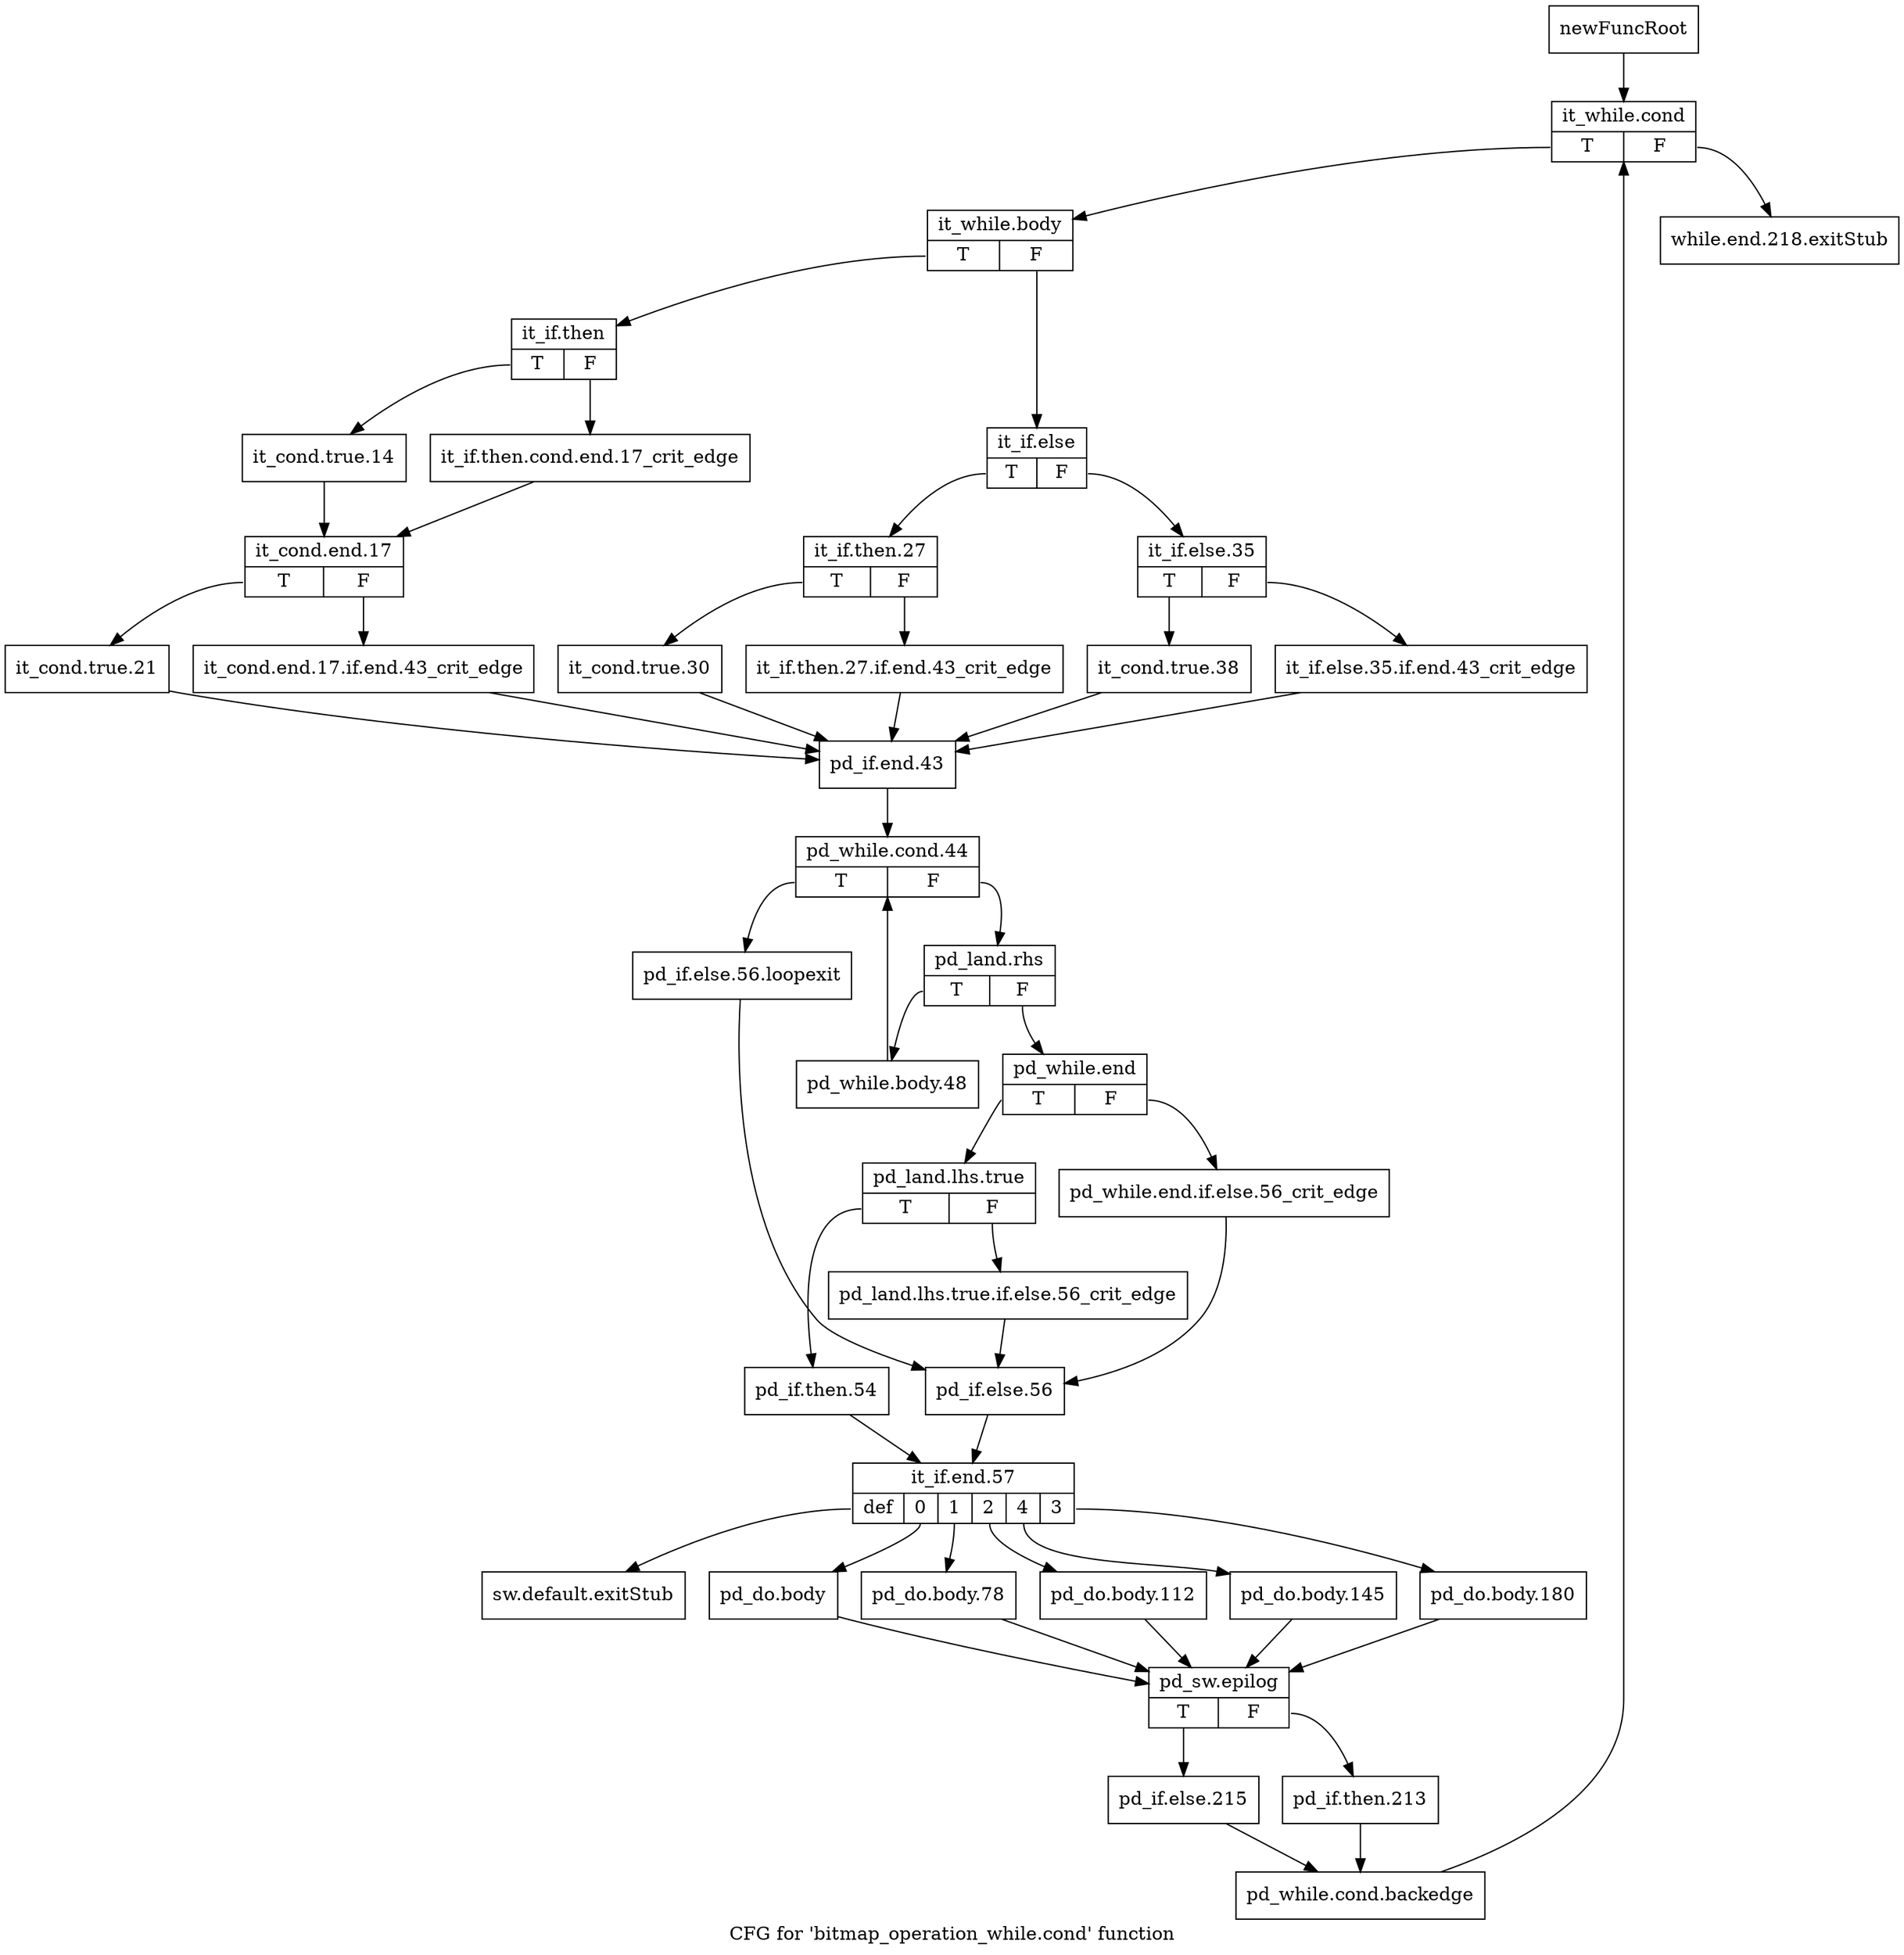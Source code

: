 digraph "CFG for 'bitmap_operation_while.cond' function" {
	label="CFG for 'bitmap_operation_while.cond' function";

	Node0x79b2b70 [shape=record,label="{newFuncRoot}"];
	Node0x79b2b70 -> Node0x79b2c60;
	Node0x79b2bc0 [shape=record,label="{while.end.218.exitStub}"];
	Node0x79b2c10 [shape=record,label="{sw.default.exitStub}"];
	Node0x79b2c60 [shape=record,label="{it_while.cond|{<s0>T|<s1>F}}"];
	Node0x79b2c60:s0 -> Node0x79b2cb0;
	Node0x79b2c60:s1 -> Node0x79b2bc0;
	Node0x79b2cb0 [shape=record,label="{it_while.body|{<s0>T|<s1>F}}"];
	Node0x79b2cb0:s0 -> Node0x79b2f30;
	Node0x79b2cb0:s1 -> Node0x79b2d00;
	Node0x79b2d00 [shape=record,label="{it_if.else|{<s0>T|<s1>F}}"];
	Node0x79b2d00:s0 -> Node0x79b2e40;
	Node0x79b2d00:s1 -> Node0x79b2d50;
	Node0x79b2d50 [shape=record,label="{it_if.else.35|{<s0>T|<s1>F}}"];
	Node0x79b2d50:s0 -> Node0x79b2df0;
	Node0x79b2d50:s1 -> Node0x79b2da0;
	Node0x79b2da0 [shape=record,label="{it_if.else.35.if.end.43_crit_edge}"];
	Node0x79b2da0 -> Node0x79b3110;
	Node0x79b2df0 [shape=record,label="{it_cond.true.38}"];
	Node0x79b2df0 -> Node0x79b3110;
	Node0x79b2e40 [shape=record,label="{it_if.then.27|{<s0>T|<s1>F}}"];
	Node0x79b2e40:s0 -> Node0x79b2ee0;
	Node0x79b2e40:s1 -> Node0x79b2e90;
	Node0x79b2e90 [shape=record,label="{it_if.then.27.if.end.43_crit_edge}"];
	Node0x79b2e90 -> Node0x79b3110;
	Node0x79b2ee0 [shape=record,label="{it_cond.true.30}"];
	Node0x79b2ee0 -> Node0x79b3110;
	Node0x79b2f30 [shape=record,label="{it_if.then|{<s0>T|<s1>F}}"];
	Node0x79b2f30:s0 -> Node0x79b2fd0;
	Node0x79b2f30:s1 -> Node0x79b2f80;
	Node0x79b2f80 [shape=record,label="{it_if.then.cond.end.17_crit_edge}"];
	Node0x79b2f80 -> Node0x79b3020;
	Node0x79b2fd0 [shape=record,label="{it_cond.true.14}"];
	Node0x79b2fd0 -> Node0x79b3020;
	Node0x79b3020 [shape=record,label="{it_cond.end.17|{<s0>T|<s1>F}}"];
	Node0x79b3020:s0 -> Node0x79b30c0;
	Node0x79b3020:s1 -> Node0x79b3070;
	Node0x79b3070 [shape=record,label="{it_cond.end.17.if.end.43_crit_edge}"];
	Node0x79b3070 -> Node0x79b3110;
	Node0x79b30c0 [shape=record,label="{it_cond.true.21}"];
	Node0x79b30c0 -> Node0x79b3110;
	Node0x79b3110 [shape=record,label="{pd_if.end.43}"];
	Node0x79b3110 -> Node0x79b3160;
	Node0x79b3160 [shape=record,label="{pd_while.cond.44|{<s0>T|<s1>F}}"];
	Node0x79b3160:s0 -> Node0x79b33e0;
	Node0x79b3160:s1 -> Node0x79b31b0;
	Node0x79b31b0 [shape=record,label="{pd_land.rhs|{<s0>T|<s1>F}}"];
	Node0x79b31b0:s0 -> Node0x79b3390;
	Node0x79b31b0:s1 -> Node0x79b3200;
	Node0x79b3200 [shape=record,label="{pd_while.end|{<s0>T|<s1>F}}"];
	Node0x79b3200:s0 -> Node0x79b32a0;
	Node0x79b3200:s1 -> Node0x79b3250;
	Node0x79b3250 [shape=record,label="{pd_while.end.if.else.56_crit_edge}"];
	Node0x79b3250 -> Node0x79b3430;
	Node0x79b32a0 [shape=record,label="{pd_land.lhs.true|{<s0>T|<s1>F}}"];
	Node0x79b32a0:s0 -> Node0x79b3340;
	Node0x79b32a0:s1 -> Node0x79b32f0;
	Node0x79b32f0 [shape=record,label="{pd_land.lhs.true.if.else.56_crit_edge}"];
	Node0x79b32f0 -> Node0x79b3430;
	Node0x79b3340 [shape=record,label="{pd_if.then.54}"];
	Node0x79b3340 -> Node0x79b3480;
	Node0x79b3390 [shape=record,label="{pd_while.body.48}"];
	Node0x79b3390 -> Node0x79b3160;
	Node0x79b33e0 [shape=record,label="{pd_if.else.56.loopexit}"];
	Node0x79b33e0 -> Node0x79b3430;
	Node0x79b3430 [shape=record,label="{pd_if.else.56}"];
	Node0x79b3430 -> Node0x79b3480;
	Node0x79b3480 [shape=record,label="{it_if.end.57|{<s0>def|<s1>0|<s2>1|<s3>2|<s4>4|<s5>3}}"];
	Node0x79b3480:s0 -> Node0x79b2c10;
	Node0x79b3480:s1 -> Node0x79b3610;
	Node0x79b3480:s2 -> Node0x79b35c0;
	Node0x79b3480:s3 -> Node0x79b3570;
	Node0x79b3480:s4 -> Node0x79b3520;
	Node0x79b3480:s5 -> Node0x79b34d0;
	Node0x79b34d0 [shape=record,label="{pd_do.body.180}"];
	Node0x79b34d0 -> Node0x79b3660;
	Node0x79b3520 [shape=record,label="{pd_do.body.145}"];
	Node0x79b3520 -> Node0x79b3660;
	Node0x79b3570 [shape=record,label="{pd_do.body.112}"];
	Node0x79b3570 -> Node0x79b3660;
	Node0x79b35c0 [shape=record,label="{pd_do.body.78}"];
	Node0x79b35c0 -> Node0x79b3660;
	Node0x79b3610 [shape=record,label="{pd_do.body}"];
	Node0x79b3610 -> Node0x79b3660;
	Node0x79b3660 [shape=record,label="{pd_sw.epilog|{<s0>T|<s1>F}}"];
	Node0x79b3660:s0 -> Node0x79b3700;
	Node0x79b3660:s1 -> Node0x79b36b0;
	Node0x79b36b0 [shape=record,label="{pd_if.then.213}"];
	Node0x79b36b0 -> Node0x79b3750;
	Node0x79b3700 [shape=record,label="{pd_if.else.215}"];
	Node0x79b3700 -> Node0x79b3750;
	Node0x79b3750 [shape=record,label="{pd_while.cond.backedge}"];
	Node0x79b3750 -> Node0x79b2c60;
}

